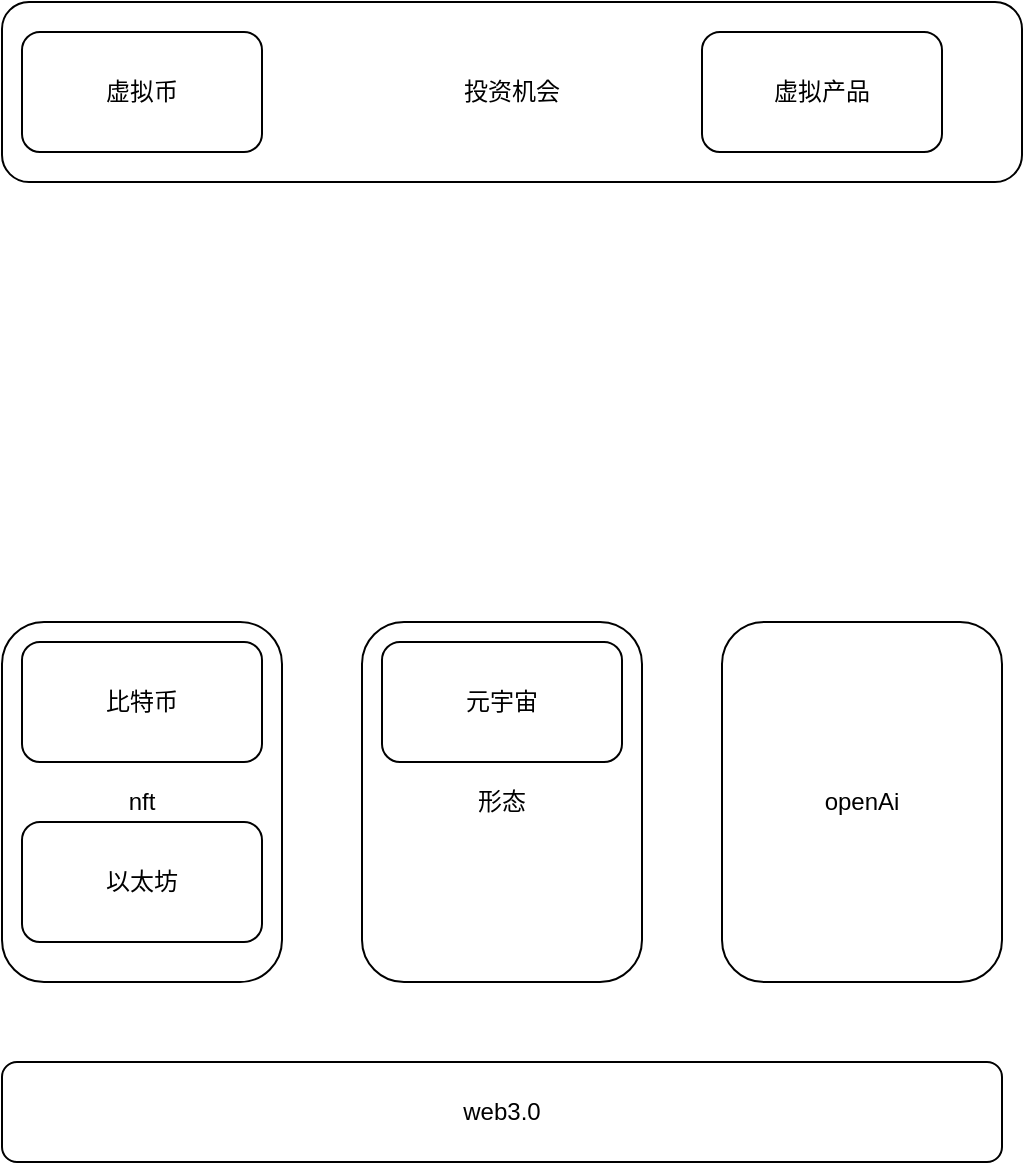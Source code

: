 <mxfile version="20.8.5" type="github">
  <diagram id="Nkn_3xDerYY0D2SVVV--" name="第 1 页">
    <mxGraphModel dx="1434" dy="300802" grid="1" gridSize="10" guides="1" tooltips="1" connect="1" arrows="1" fold="1" page="1" pageScale="1" pageWidth="400000" pageHeight="300000" math="0" shadow="0">
      <root>
        <mxCell id="0" />
        <mxCell id="1" parent="0" />
        <mxCell id="dzOFZCroT7HNn2wpCXDm-4" value="nft" style="rounded=1;whiteSpace=wrap;html=1;" parent="1" vertex="1">
          <mxGeometry x="480" y="230" width="140" height="180" as="geometry" />
        </mxCell>
        <mxCell id="dzOFZCroT7HNn2wpCXDm-1" value="web3.0" style="rounded=1;whiteSpace=wrap;html=1;" parent="1" vertex="1">
          <mxGeometry x="480" y="450" width="500" height="50" as="geometry" />
        </mxCell>
        <mxCell id="dzOFZCroT7HNn2wpCXDm-2" value="比特币" style="rounded=1;whiteSpace=wrap;html=1;" parent="1" vertex="1">
          <mxGeometry x="490" y="240" width="120" height="60" as="geometry" />
        </mxCell>
        <mxCell id="dzOFZCroT7HNn2wpCXDm-3" value="元宇宙" style="rounded=1;whiteSpace=wrap;html=1;" parent="1" vertex="1">
          <mxGeometry x="670" y="240" width="120" height="60" as="geometry" />
        </mxCell>
        <mxCell id="dzOFZCroT7HNn2wpCXDm-5" value="形态" style="rounded=1;whiteSpace=wrap;html=1;" parent="1" vertex="1">
          <mxGeometry x="660" y="230" width="140" height="180" as="geometry" />
        </mxCell>
        <mxCell id="dzOFZCroT7HNn2wpCXDm-6" value="投资机会" style="rounded=1;whiteSpace=wrap;html=1;" parent="1" vertex="1">
          <mxGeometry x="480" y="-80" width="510" height="90" as="geometry" />
        </mxCell>
        <mxCell id="dzOFZCroT7HNn2wpCXDm-7" value="虚拟币" style="rounded=1;whiteSpace=wrap;html=1;" parent="1" vertex="1">
          <mxGeometry x="490" y="-65" width="120" height="60" as="geometry" />
        </mxCell>
        <mxCell id="dzOFZCroT7HNn2wpCXDm-8" value="元宇宙" style="rounded=1;whiteSpace=wrap;html=1;" parent="1" vertex="1">
          <mxGeometry x="670" y="240" width="120" height="60" as="geometry" />
        </mxCell>
        <mxCell id="dzOFZCroT7HNn2wpCXDm-9" value="虚拟产品" style="rounded=1;whiteSpace=wrap;html=1;" parent="1" vertex="1">
          <mxGeometry x="830" y="-65" width="120" height="60" as="geometry" />
        </mxCell>
        <mxCell id="oFtD3FzKmJyxuZM2mtOv-1" value="以太坊" style="rounded=1;whiteSpace=wrap;html=1;" vertex="1" parent="1">
          <mxGeometry x="490" y="330" width="120" height="60" as="geometry" />
        </mxCell>
        <mxCell id="oFtD3FzKmJyxuZM2mtOv-2" value="openAi" style="rounded=1;whiteSpace=wrap;html=1;" vertex="1" parent="1">
          <mxGeometry x="840" y="230" width="140" height="180" as="geometry" />
        </mxCell>
      </root>
    </mxGraphModel>
  </diagram>
</mxfile>
